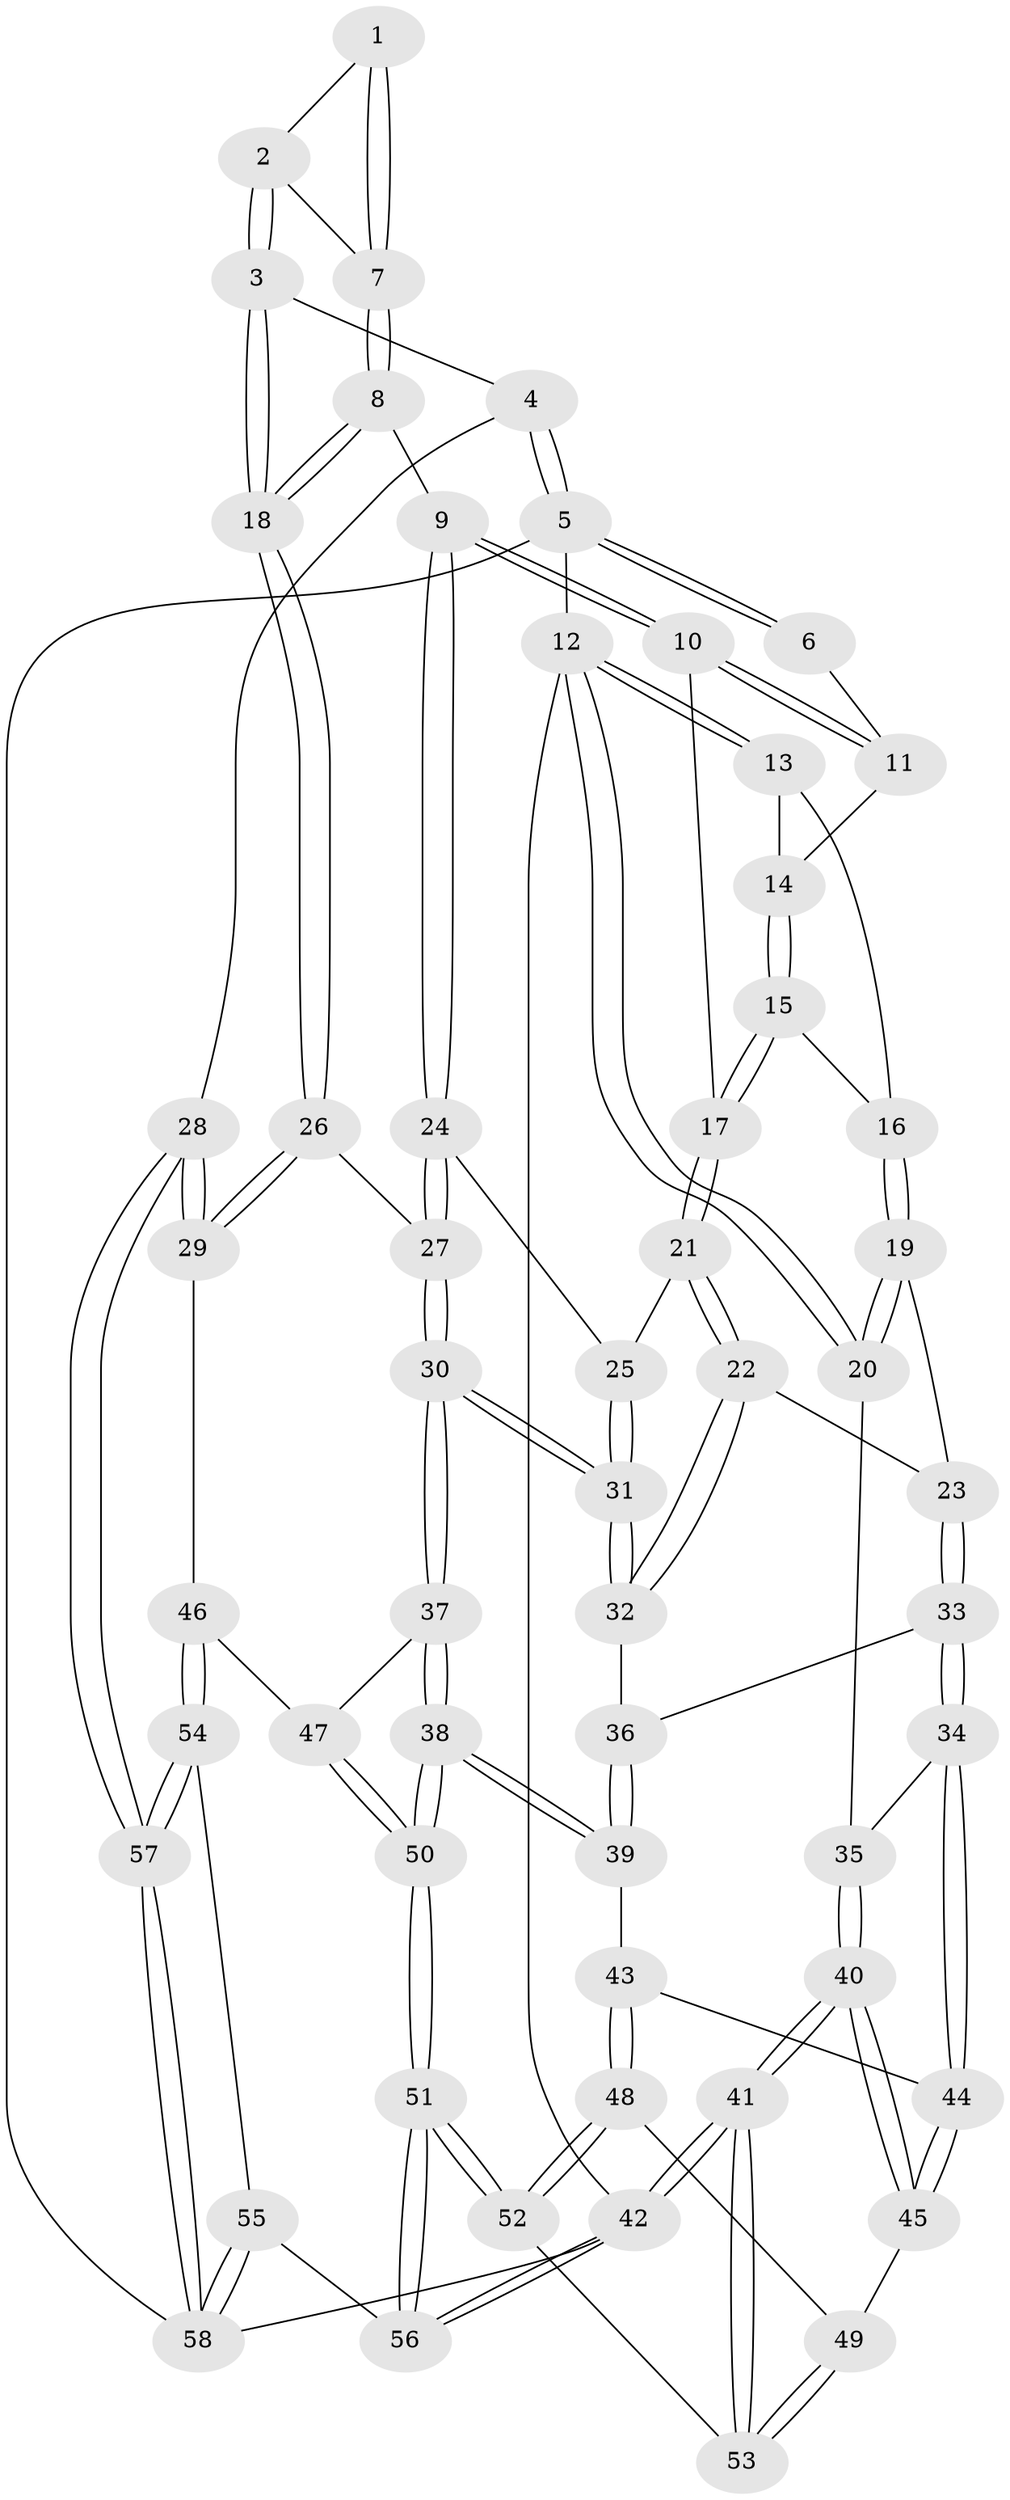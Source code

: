 // Generated by graph-tools (version 1.1) at 2025/27/03/09/25 03:27:05]
// undirected, 58 vertices, 142 edges
graph export_dot {
graph [start="1"]
  node [color=gray90,style=filled];
  1 [pos="+0.7222347658834162+0.026434308185999816"];
  2 [pos="+0.8842488934204841+0.1260116051793506"];
  3 [pos="+1+0"];
  4 [pos="+1+0"];
  5 [pos="+1+0"];
  6 [pos="+0.611009266387378+0"];
  7 [pos="+0.7522677537177525+0.22073704962676569"];
  8 [pos="+0.6768868685233621+0.30188488028964633"];
  9 [pos="+0.6572785689412447+0.29995048019274606"];
  10 [pos="+0.6482787076384812+0.2929145665490202"];
  11 [pos="+0.494794174454366+0"];
  12 [pos="+0+0"];
  13 [pos="+0+0"];
  14 [pos="+0.3978538318548222+0"];
  15 [pos="+0.30714315028759676+0.1690083472436252"];
  16 [pos="+0.15424249756846392+0.2360684968082013"];
  17 [pos="+0.40266113489793015+0.28504954163052204"];
  18 [pos="+0.796839862647498+0.4092665086811164"];
  19 [pos="+0.1045124880450207+0.29487310783118686"];
  20 [pos="+0+0.36705182183788926"];
  21 [pos="+0.3240740197469176+0.48566903209358964"];
  22 [pos="+0.3210391417588112+0.48710987078497214"];
  23 [pos="+0.2973720067338156+0.49559485448088997"];
  24 [pos="+0.5722009914247437+0.4371006423046401"];
  25 [pos="+0.3883458373000818+0.4965273273593711"];
  26 [pos="+0.8905768491747916+0.5649219164144946"];
  27 [pos="+0.5972983162776292+0.6608277189834659"];
  28 [pos="+1+0.6447173845723791"];
  29 [pos="+0.9481221186524804+0.5977357510604142"];
  30 [pos="+0.5835310075908551+0.6762465148643076"];
  31 [pos="+0.5444866423916433+0.6607754953001309"];
  32 [pos="+0.4377331556542282+0.6690368967960895"];
  33 [pos="+0.22405774372154538+0.620762758146343"];
  34 [pos="+0.198017630569969+0.6379851098940049"];
  35 [pos="+0+0.4725974441914361"];
  36 [pos="+0.3594153702663714+0.6995554195463644"];
  37 [pos="+0.5824768311219917+0.6991219834822335"];
  38 [pos="+0.4293423659916994+0.8365563150185295"];
  39 [pos="+0.39277722658735303+0.7943822256360742"];
  40 [pos="+0+0.9776620974517188"];
  41 [pos="+0+1"];
  42 [pos="+0+1"];
  43 [pos="+0.22601300938360624+0.7912518744960744"];
  44 [pos="+0.19308361789879397+0.658793870766424"];
  45 [pos="+0.02718463852475606+0.7999277477481892"];
  46 [pos="+0.6746550994222424+0.8351135501306585"];
  47 [pos="+0.62895272450926+0.7802481095140782"];
  48 [pos="+0.22228408913147277+0.850722445707236"];
  49 [pos="+0.11358836232088684+0.8303240293383305"];
  50 [pos="+0.4092521081405609+1"];
  51 [pos="+0.4008617876545813+1"];
  52 [pos="+0.22246355535803417+0.851794364417161"];
  53 [pos="+0.12955438306782216+0.9122648714790111"];
  54 [pos="+0.6780066341889998+0.8438760382246882"];
  55 [pos="+0.5057890737097116+1"];
  56 [pos="+0.4167178117166071+1"];
  57 [pos="+1+1"];
  58 [pos="+1+1"];
  1 -- 2;
  1 -- 7;
  1 -- 7;
  2 -- 3;
  2 -- 3;
  2 -- 7;
  3 -- 4;
  3 -- 18;
  3 -- 18;
  4 -- 5;
  4 -- 5;
  4 -- 28;
  5 -- 6;
  5 -- 6;
  5 -- 12;
  5 -- 58;
  6 -- 11;
  7 -- 8;
  7 -- 8;
  8 -- 9;
  8 -- 18;
  8 -- 18;
  9 -- 10;
  9 -- 10;
  9 -- 24;
  9 -- 24;
  10 -- 11;
  10 -- 11;
  10 -- 17;
  11 -- 14;
  12 -- 13;
  12 -- 13;
  12 -- 20;
  12 -- 20;
  12 -- 42;
  13 -- 14;
  13 -- 16;
  14 -- 15;
  14 -- 15;
  15 -- 16;
  15 -- 17;
  15 -- 17;
  16 -- 19;
  16 -- 19;
  17 -- 21;
  17 -- 21;
  18 -- 26;
  18 -- 26;
  19 -- 20;
  19 -- 20;
  19 -- 23;
  20 -- 35;
  21 -- 22;
  21 -- 22;
  21 -- 25;
  22 -- 23;
  22 -- 32;
  22 -- 32;
  23 -- 33;
  23 -- 33;
  24 -- 25;
  24 -- 27;
  24 -- 27;
  25 -- 31;
  25 -- 31;
  26 -- 27;
  26 -- 29;
  26 -- 29;
  27 -- 30;
  27 -- 30;
  28 -- 29;
  28 -- 29;
  28 -- 57;
  28 -- 57;
  29 -- 46;
  30 -- 31;
  30 -- 31;
  30 -- 37;
  30 -- 37;
  31 -- 32;
  31 -- 32;
  32 -- 36;
  33 -- 34;
  33 -- 34;
  33 -- 36;
  34 -- 35;
  34 -- 44;
  34 -- 44;
  35 -- 40;
  35 -- 40;
  36 -- 39;
  36 -- 39;
  37 -- 38;
  37 -- 38;
  37 -- 47;
  38 -- 39;
  38 -- 39;
  38 -- 50;
  38 -- 50;
  39 -- 43;
  40 -- 41;
  40 -- 41;
  40 -- 45;
  40 -- 45;
  41 -- 42;
  41 -- 42;
  41 -- 53;
  41 -- 53;
  42 -- 56;
  42 -- 56;
  42 -- 58;
  43 -- 44;
  43 -- 48;
  43 -- 48;
  44 -- 45;
  44 -- 45;
  45 -- 49;
  46 -- 47;
  46 -- 54;
  46 -- 54;
  47 -- 50;
  47 -- 50;
  48 -- 49;
  48 -- 52;
  48 -- 52;
  49 -- 53;
  49 -- 53;
  50 -- 51;
  50 -- 51;
  51 -- 52;
  51 -- 52;
  51 -- 56;
  51 -- 56;
  52 -- 53;
  54 -- 55;
  54 -- 57;
  54 -- 57;
  55 -- 56;
  55 -- 58;
  55 -- 58;
  57 -- 58;
  57 -- 58;
}
